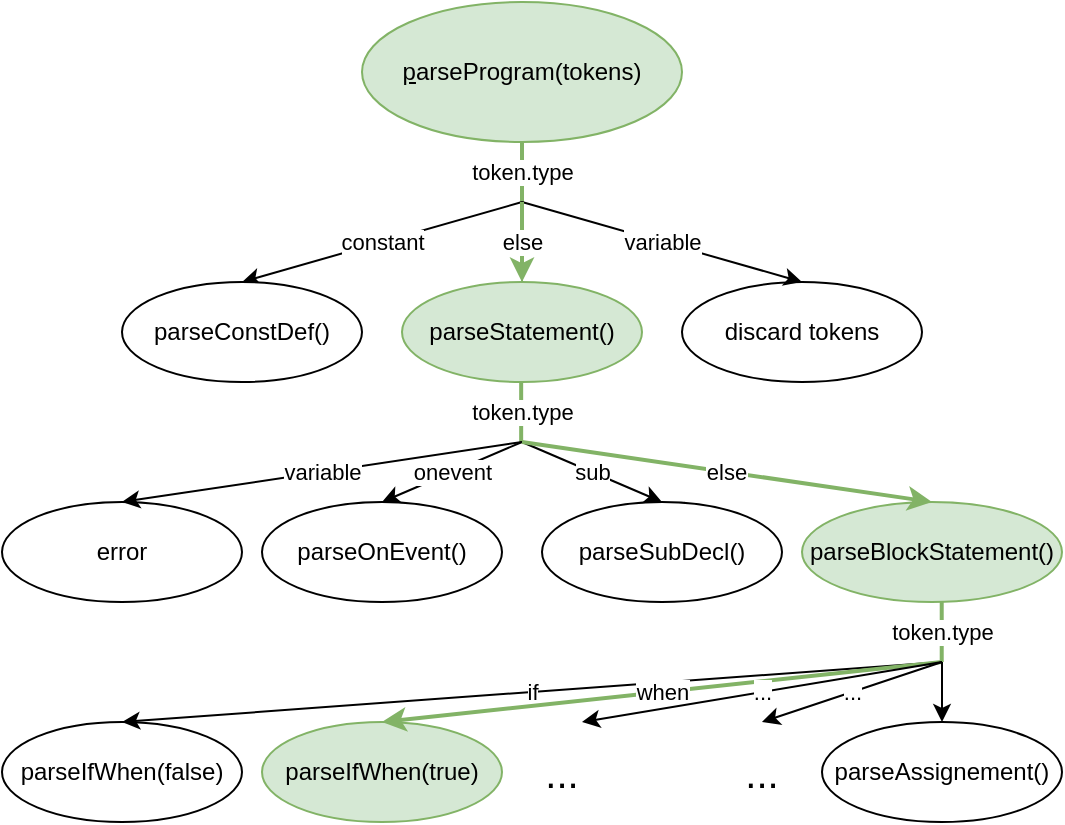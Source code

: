 <mxfile version="12.5.1" type="device"><diagram id="hhm5XcoVyjjIKbuViVci" name="Page-1"><mxGraphModel dx="1032" dy="854" grid="1" gridSize="10" guides="1" tooltips="1" connect="1" arrows="1" fold="1" page="1" pageScale="1" pageWidth="1169" pageHeight="827" math="0" shadow="0"><root><mxCell id="0"/><mxCell id="1" parent="0"/><mxCell id="8rqjai6tIR-exA83SKGe-77" value="" style="edgeStyle=orthogonalEdgeStyle;rounded=0;orthogonalLoop=1;jettySize=auto;html=1;endArrow=none;endFill=0;strokeWidth=1;fontSize=11;fillColor=#d5e8d4;strokeColor=#82b366;" edge="1" parent="1" source="8rqjai6tIR-exA83SKGe-45" target="8rqjai6tIR-exA83SKGe-51"><mxGeometry relative="1" as="geometry"/></mxCell><mxCell id="8rqjai6tIR-exA83SKGe-45" value="&lt;u&gt;p&lt;/u&gt;arseProgram(tokens)" style="ellipse;whiteSpace=wrap;html=1;fillColor=#d5e8d4;strokeColor=#82b366;" vertex="1" parent="1"><mxGeometry x="190" y="60" width="160" height="70" as="geometry"/></mxCell><mxCell id="8rqjai6tIR-exA83SKGe-46" value="token.type" style="endArrow=none;html=1;exitX=0.5;exitY=1;exitDx=0;exitDy=0;endFill=0;fillColor=#d5e8d4;strokeColor=#82b366;strokeWidth=2;" edge="1" parent="1" source="8rqjai6tIR-exA83SKGe-45"><mxGeometry width="50" height="50" relative="1" as="geometry"><mxPoint x="190" y="220" as="sourcePoint"/><mxPoint x="270" y="160" as="targetPoint"/></mxGeometry></mxCell><mxCell id="8rqjai6tIR-exA83SKGe-47" value="constant" style="endArrow=classic;html=1;entryX=0.5;entryY=0;entryDx=0;entryDy=0;" edge="1" parent="1" target="8rqjai6tIR-exA83SKGe-48"><mxGeometry width="50" height="50" relative="1" as="geometry"><mxPoint x="270" y="160" as="sourcePoint"/><mxPoint x="130" y="200" as="targetPoint"/></mxGeometry></mxCell><mxCell id="8rqjai6tIR-exA83SKGe-48" value="parseConstDef()" style="ellipse;whiteSpace=wrap;html=1;" vertex="1" parent="1"><mxGeometry x="70" y="200" width="120" height="50" as="geometry"/></mxCell><mxCell id="8rqjai6tIR-exA83SKGe-49" value="discard tokens" style="ellipse;whiteSpace=wrap;html=1;" vertex="1" parent="1"><mxGeometry x="350" y="200" width="120" height="50" as="geometry"/></mxCell><mxCell id="8rqjai6tIR-exA83SKGe-50" value="variable" style="endArrow=classic;html=1;entryX=0.5;entryY=0;entryDx=0;entryDy=0;" edge="1" parent="1" target="8rqjai6tIR-exA83SKGe-49"><mxGeometry width="50" height="50" relative="1" as="geometry"><mxPoint x="270" y="160" as="sourcePoint"/><mxPoint x="430" y="150" as="targetPoint"/></mxGeometry></mxCell><mxCell id="8rqjai6tIR-exA83SKGe-51" value="parseStatement()" style="ellipse;whiteSpace=wrap;html=1;fillColor=#d5e8d4;strokeColor=#82b366;" vertex="1" parent="1"><mxGeometry x="210" y="200" width="120" height="50" as="geometry"/></mxCell><mxCell id="8rqjai6tIR-exA83SKGe-52" value="else" style="endArrow=classic;html=1;entryX=0.5;entryY=0;entryDx=0;entryDy=0;fillColor=#d5e8d4;strokeColor=#82b366;strokeWidth=2;" edge="1" parent="1" target="8rqjai6tIR-exA83SKGe-51"><mxGeometry width="50" height="50" relative="1" as="geometry"><mxPoint x="270" y="160" as="sourcePoint"/><mxPoint x="560" y="110" as="targetPoint"/></mxGeometry></mxCell><mxCell id="8rqjai6tIR-exA83SKGe-53" value="" style="endArrow=classic;html=1;" edge="1" parent="1" source="8rqjai6tIR-exA83SKGe-59"><mxGeometry width="50" height="50" relative="1" as="geometry"><mxPoint x="300" y="370" as="sourcePoint"/><mxPoint x="350" y="320" as="targetPoint"/></mxGeometry></mxCell><mxCell id="8rqjai6tIR-exA83SKGe-56" value="token.type" style="endArrow=none;html=1;exitX=0.5;exitY=1;exitDx=0;exitDy=0;endFill=0;fillColor=#d5e8d4;strokeColor=#82b366;strokeWidth=2;" edge="1" parent="1"><mxGeometry width="50" height="50" relative="1" as="geometry"><mxPoint x="269.58" y="250" as="sourcePoint"/><mxPoint x="269.58" y="280" as="targetPoint"/></mxGeometry></mxCell><mxCell id="8rqjai6tIR-exA83SKGe-57" value="parseOnEvent()" style="ellipse;whiteSpace=wrap;html=1;" vertex="1" parent="1"><mxGeometry x="140" y="310" width="120" height="50" as="geometry"/></mxCell><mxCell id="8rqjai6tIR-exA83SKGe-58" value="error" style="ellipse;whiteSpace=wrap;html=1;" vertex="1" parent="1"><mxGeometry x="10" y="310" width="120" height="50" as="geometry"/></mxCell><mxCell id="8rqjai6tIR-exA83SKGe-59" value="parseSubDecl()" style="ellipse;whiteSpace=wrap;html=1;" vertex="1" parent="1"><mxGeometry x="280" y="310" width="120" height="50" as="geometry"/></mxCell><mxCell id="8rqjai6tIR-exA83SKGe-60" value="variable" style="endArrow=classic;html=1;entryX=0.5;entryY=0;entryDx=0;entryDy=0;" edge="1" parent="1" target="8rqjai6tIR-exA83SKGe-58"><mxGeometry width="50" height="50" relative="1" as="geometry"><mxPoint x="270" y="280" as="sourcePoint"/><mxPoint x="300" y="390" as="targetPoint"/></mxGeometry></mxCell><mxCell id="8rqjai6tIR-exA83SKGe-61" value="parseBlockStatement()" style="ellipse;whiteSpace=wrap;html=1;fillColor=#d5e8d4;strokeColor=#82b366;" vertex="1" parent="1"><mxGeometry x="410" y="310" width="130" height="50" as="geometry"/></mxCell><mxCell id="8rqjai6tIR-exA83SKGe-62" value="onevent" style="endArrow=classic;html=1;entryX=0.5;entryY=0;entryDx=0;entryDy=0;" edge="1" parent="1" target="8rqjai6tIR-exA83SKGe-57"><mxGeometry width="50" height="50" relative="1" as="geometry"><mxPoint x="270" y="280" as="sourcePoint"/><mxPoint x="360" y="390" as="targetPoint"/></mxGeometry></mxCell><mxCell id="8rqjai6tIR-exA83SKGe-63" value="sub" style="endArrow=classic;html=1;entryX=0.5;entryY=0;entryDx=0;entryDy=0;" edge="1" parent="1" target="8rqjai6tIR-exA83SKGe-59"><mxGeometry width="50" height="50" relative="1" as="geometry"><mxPoint x="270" y="280" as="sourcePoint"/><mxPoint x="380" y="390" as="targetPoint"/></mxGeometry></mxCell><mxCell id="8rqjai6tIR-exA83SKGe-64" value="else" style="endArrow=classic;html=1;entryX=0.5;entryY=0;entryDx=0;entryDy=0;fillColor=#d5e8d4;strokeColor=#82b366;strokeWidth=2;" edge="1" parent="1" target="8rqjai6tIR-exA83SKGe-61"><mxGeometry width="50" height="50" relative="1" as="geometry"><mxPoint x="270" y="280" as="sourcePoint"/><mxPoint x="510" y="400" as="targetPoint"/></mxGeometry></mxCell><mxCell id="8rqjai6tIR-exA83SKGe-65" value="token.type" style="endArrow=none;html=1;exitX=0.5;exitY=1;exitDx=0;exitDy=0;endFill=0;fillColor=#d5e8d4;strokeColor=#82b366;strokeWidth=2;" edge="1" parent="1"><mxGeometry width="50" height="50" relative="1" as="geometry"><mxPoint x="479.86" y="360" as="sourcePoint"/><mxPoint x="479.86" y="390" as="targetPoint"/></mxGeometry></mxCell><mxCell id="8rqjai6tIR-exA83SKGe-66" value="parseIfWhen(false)" style="ellipse;whiteSpace=wrap;html=1;" vertex="1" parent="1"><mxGeometry x="10" y="420" width="120" height="50" as="geometry"/></mxCell><mxCell id="8rqjai6tIR-exA83SKGe-67" value="parseIfWhen(true)" style="ellipse;whiteSpace=wrap;html=1;fillColor=#d5e8d4;strokeColor=#82b366;" vertex="1" parent="1"><mxGeometry x="140" y="420" width="120" height="50" as="geometry"/></mxCell><mxCell id="8rqjai6tIR-exA83SKGe-68" value="parseAssignement()" style="ellipse;whiteSpace=wrap;html=1;" vertex="1" parent="1"><mxGeometry x="420" y="420" width="120" height="50" as="geometry"/></mxCell><mxCell id="8rqjai6tIR-exA83SKGe-69" value="..." style="text;html=1;strokeColor=none;fillColor=none;align=center;verticalAlign=middle;whiteSpace=wrap;rounded=0;strokeWidth=2;fontSize=20;" vertex="1" parent="1"><mxGeometry x="270" y="435" width="40" height="20" as="geometry"/></mxCell><mxCell id="8rqjai6tIR-exA83SKGe-71" value="..." style="text;html=1;strokeColor=none;fillColor=none;align=center;verticalAlign=middle;whiteSpace=wrap;rounded=0;fontSize=20;" vertex="1" parent="1"><mxGeometry x="370" y="435" width="40" height="20" as="geometry"/></mxCell><mxCell id="8rqjai6tIR-exA83SKGe-72" value="if" style="endArrow=classic;html=1;strokeWidth=1;fontSize=11;entryX=0.5;entryY=0;entryDx=0;entryDy=0;" edge="1" parent="1" target="8rqjai6tIR-exA83SKGe-66"><mxGeometry width="50" height="50" relative="1" as="geometry"><mxPoint x="480" y="390" as="sourcePoint"/><mxPoint x="390" y="470" as="targetPoint"/></mxGeometry></mxCell><mxCell id="8rqjai6tIR-exA83SKGe-73" value="when" style="endArrow=classic;html=1;strokeWidth=2;fontSize=11;entryX=0.5;entryY=0;entryDx=0;entryDy=0;fillColor=#d5e8d4;strokeColor=#82b366;" edge="1" parent="1" target="8rqjai6tIR-exA83SKGe-67"><mxGeometry width="50" height="50" relative="1" as="geometry"><mxPoint x="480" y="390" as="sourcePoint"/><mxPoint x="410" y="490" as="targetPoint"/></mxGeometry></mxCell><mxCell id="8rqjai6tIR-exA83SKGe-74" value="..." style="endArrow=classic;html=1;strokeWidth=1;fontSize=11;" edge="1" parent="1"><mxGeometry width="50" height="50" relative="1" as="geometry"><mxPoint x="480" y="390" as="sourcePoint"/><mxPoint x="300" y="420" as="targetPoint"/></mxGeometry></mxCell><mxCell id="8rqjai6tIR-exA83SKGe-75" value="..." style="endArrow=classic;html=1;strokeWidth=1;fontSize=11;" edge="1" parent="1"><mxGeometry width="50" height="50" relative="1" as="geometry"><mxPoint x="480" y="390" as="sourcePoint"/><mxPoint x="390" y="420" as="targetPoint"/></mxGeometry></mxCell><mxCell id="8rqjai6tIR-exA83SKGe-76" value="" style="endArrow=classic;html=1;strokeWidth=1;fontSize=11;entryX=0.5;entryY=0;entryDx=0;entryDy=0;" edge="1" parent="1" target="8rqjai6tIR-exA83SKGe-68"><mxGeometry width="50" height="50" relative="1" as="geometry"><mxPoint x="480" y="390" as="sourcePoint"/><mxPoint x="460" y="480" as="targetPoint"/></mxGeometry></mxCell></root></mxGraphModel></diagram></mxfile>